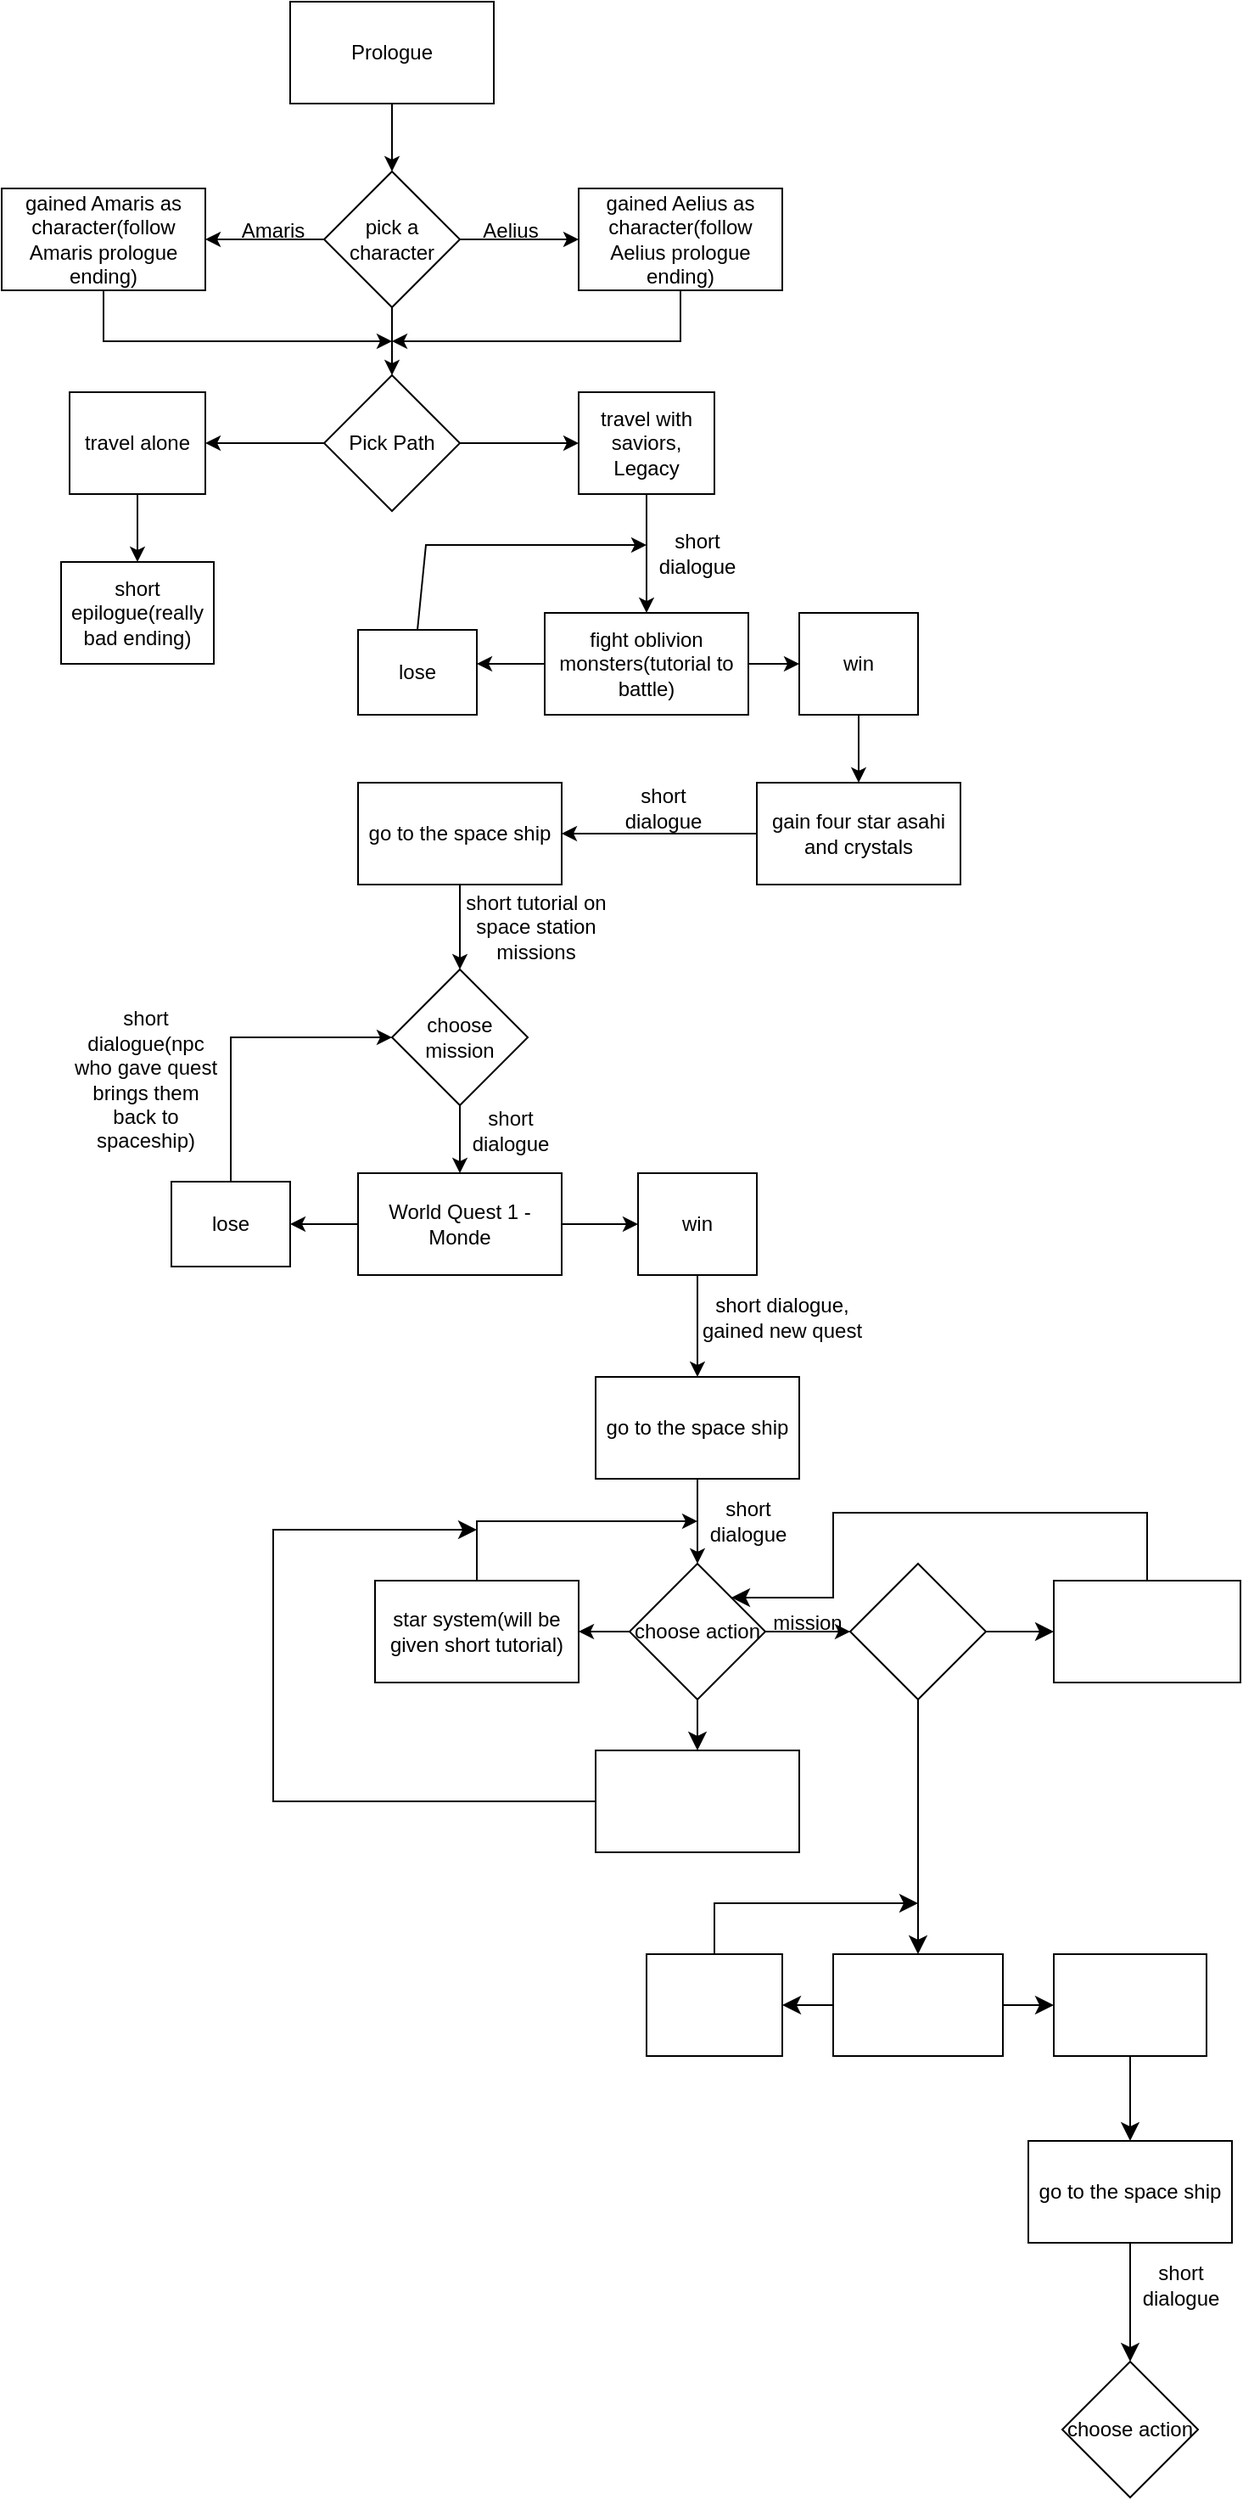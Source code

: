 <mxfile version="24.2.3" type="github">
  <diagram id="C5RBs43oDa-KdzZeNtuy" name="Flowchart">
    <mxGraphModel dx="1785" dy="911" grid="1" gridSize="10" guides="1" tooltips="1" connect="1" arrows="1" fold="1" page="1" pageScale="1" pageWidth="3300" pageHeight="4681" math="0" shadow="0">
      <root>
        <mxCell id="WIyWlLk6GJQsqaUBKTNV-0" />
        <mxCell id="WIyWlLk6GJQsqaUBKTNV-1" parent="WIyWlLk6GJQsqaUBKTNV-0" />
        <mxCell id="eBmnW1i_nvroXhUuj0xD-0" value="Prologue" style="rounded=0;whiteSpace=wrap;html=1;" parent="WIyWlLk6GJQsqaUBKTNV-1" vertex="1">
          <mxGeometry x="330" y="60" width="120" height="60" as="geometry" />
        </mxCell>
        <mxCell id="eBmnW1i_nvroXhUuj0xD-1" value="" style="endArrow=classic;html=1;rounded=0;exitX=0.5;exitY=1;exitDx=0;exitDy=0;" parent="WIyWlLk6GJQsqaUBKTNV-1" source="eBmnW1i_nvroXhUuj0xD-0" edge="1">
          <mxGeometry width="50" height="50" relative="1" as="geometry">
            <mxPoint x="390" y="410" as="sourcePoint" />
            <mxPoint x="390" y="160" as="targetPoint" />
          </mxGeometry>
        </mxCell>
        <mxCell id="eBmnW1i_nvroXhUuj0xD-2" value="pick a character" style="rhombus;whiteSpace=wrap;html=1;" parent="WIyWlLk6GJQsqaUBKTNV-1" vertex="1">
          <mxGeometry x="350" y="160" width="80" height="80" as="geometry" />
        </mxCell>
        <mxCell id="eBmnW1i_nvroXhUuj0xD-3" value="" style="endArrow=classic;html=1;rounded=0;exitX=0;exitY=0.5;exitDx=0;exitDy=0;" parent="WIyWlLk6GJQsqaUBKTNV-1" source="eBmnW1i_nvroXhUuj0xD-2" edge="1">
          <mxGeometry width="50" height="50" relative="1" as="geometry">
            <mxPoint x="390" y="220" as="sourcePoint" />
            <mxPoint x="280" y="200" as="targetPoint" />
          </mxGeometry>
        </mxCell>
        <mxCell id="eBmnW1i_nvroXhUuj0xD-4" value="Amaris" style="text;html=1;align=center;verticalAlign=middle;whiteSpace=wrap;rounded=0;" parent="WIyWlLk6GJQsqaUBKTNV-1" vertex="1">
          <mxGeometry x="290" y="180" width="60" height="30" as="geometry" />
        </mxCell>
        <mxCell id="eBmnW1i_nvroXhUuj0xD-5" value="gained Amaris as character(follow Amaris prologue ending)" style="rounded=0;whiteSpace=wrap;html=1;" parent="WIyWlLk6GJQsqaUBKTNV-1" vertex="1">
          <mxGeometry x="160" y="170" width="120" height="60" as="geometry" />
        </mxCell>
        <mxCell id="eBmnW1i_nvroXhUuj0xD-6" value="" style="endArrow=classic;html=1;rounded=0;exitX=1;exitY=0.5;exitDx=0;exitDy=0;" parent="WIyWlLk6GJQsqaUBKTNV-1" source="eBmnW1i_nvroXhUuj0xD-2" edge="1">
          <mxGeometry width="50" height="50" relative="1" as="geometry">
            <mxPoint x="390" y="220" as="sourcePoint" />
            <mxPoint x="500" y="200" as="targetPoint" />
          </mxGeometry>
        </mxCell>
        <mxCell id="eBmnW1i_nvroXhUuj0xD-7" value="Aelius" style="text;html=1;align=center;verticalAlign=middle;whiteSpace=wrap;rounded=0;" parent="WIyWlLk6GJQsqaUBKTNV-1" vertex="1">
          <mxGeometry x="430" y="180" width="60" height="30" as="geometry" />
        </mxCell>
        <mxCell id="eBmnW1i_nvroXhUuj0xD-8" value="gained Aelius as character(follow Aelius prologue ending)" style="rounded=0;whiteSpace=wrap;html=1;" parent="WIyWlLk6GJQsqaUBKTNV-1" vertex="1">
          <mxGeometry x="500" y="170" width="120" height="60" as="geometry" />
        </mxCell>
        <mxCell id="eBmnW1i_nvroXhUuj0xD-10" value="" style="endArrow=classic;html=1;rounded=0;exitX=0.5;exitY=1;exitDx=0;exitDy=0;" parent="WIyWlLk6GJQsqaUBKTNV-1" source="eBmnW1i_nvroXhUuj0xD-5" edge="1">
          <mxGeometry width="50" height="50" relative="1" as="geometry">
            <mxPoint x="195" y="300" as="sourcePoint" />
            <mxPoint x="390" y="260" as="targetPoint" />
            <Array as="points">
              <mxPoint x="220" y="260" />
            </Array>
          </mxGeometry>
        </mxCell>
        <mxCell id="eBmnW1i_nvroXhUuj0xD-11" value="" style="endArrow=classic;html=1;rounded=0;exitX=0.5;exitY=1;exitDx=0;exitDy=0;" parent="WIyWlLk6GJQsqaUBKTNV-1" edge="1">
          <mxGeometry width="50" height="50" relative="1" as="geometry">
            <mxPoint x="560" y="230" as="sourcePoint" />
            <mxPoint x="390" y="260" as="targetPoint" />
            <Array as="points">
              <mxPoint x="560" y="260" />
            </Array>
          </mxGeometry>
        </mxCell>
        <mxCell id="eBmnW1i_nvroXhUuj0xD-12" value="" style="endArrow=classic;html=1;rounded=0;exitX=0.5;exitY=1;exitDx=0;exitDy=0;" parent="WIyWlLk6GJQsqaUBKTNV-1" source="eBmnW1i_nvroXhUuj0xD-2" edge="1">
          <mxGeometry width="50" height="50" relative="1" as="geometry">
            <mxPoint x="390" y="220" as="sourcePoint" />
            <mxPoint x="390" y="280" as="targetPoint" />
          </mxGeometry>
        </mxCell>
        <mxCell id="eBmnW1i_nvroXhUuj0xD-15" style="edgeStyle=orthogonalEdgeStyle;rounded=0;orthogonalLoop=1;jettySize=auto;html=1;" parent="WIyWlLk6GJQsqaUBKTNV-1" source="eBmnW1i_nvroXhUuj0xD-13" edge="1">
          <mxGeometry relative="1" as="geometry">
            <mxPoint x="280" y="320" as="targetPoint" />
          </mxGeometry>
        </mxCell>
        <mxCell id="eBmnW1i_nvroXhUuj0xD-16" style="edgeStyle=orthogonalEdgeStyle;rounded=0;orthogonalLoop=1;jettySize=auto;html=1;" parent="WIyWlLk6GJQsqaUBKTNV-1" source="eBmnW1i_nvroXhUuj0xD-13" edge="1">
          <mxGeometry relative="1" as="geometry">
            <mxPoint x="500" y="320" as="targetPoint" />
          </mxGeometry>
        </mxCell>
        <mxCell id="eBmnW1i_nvroXhUuj0xD-13" value="Pick Path" style="rhombus;whiteSpace=wrap;html=1;" parent="WIyWlLk6GJQsqaUBKTNV-1" vertex="1">
          <mxGeometry x="350" y="280" width="80" height="80" as="geometry" />
        </mxCell>
        <mxCell id="eBmnW1i_nvroXhUuj0xD-17" value="travel alone" style="rounded=0;whiteSpace=wrap;html=1;" parent="WIyWlLk6GJQsqaUBKTNV-1" vertex="1">
          <mxGeometry x="200" y="290" width="80" height="60" as="geometry" />
        </mxCell>
        <mxCell id="eBmnW1i_nvroXhUuj0xD-18" value="" style="endArrow=classic;html=1;rounded=0;exitX=0.5;exitY=1;exitDx=0;exitDy=0;" parent="WIyWlLk6GJQsqaUBKTNV-1" source="eBmnW1i_nvroXhUuj0xD-17" edge="1">
          <mxGeometry width="50" height="50" relative="1" as="geometry">
            <mxPoint x="390" y="320" as="sourcePoint" />
            <mxPoint x="240" y="390" as="targetPoint" />
          </mxGeometry>
        </mxCell>
        <mxCell id="eBmnW1i_nvroXhUuj0xD-19" value="short epilogue(really bad ending)" style="rounded=0;whiteSpace=wrap;html=1;" parent="WIyWlLk6GJQsqaUBKTNV-1" vertex="1">
          <mxGeometry x="195" y="390" width="90" height="60" as="geometry" />
        </mxCell>
        <mxCell id="eBmnW1i_nvroXhUuj0xD-20" value="travel with saviors, Legacy" style="rounded=0;whiteSpace=wrap;html=1;" parent="WIyWlLk6GJQsqaUBKTNV-1" vertex="1">
          <mxGeometry x="500" y="290" width="80" height="60" as="geometry" />
        </mxCell>
        <mxCell id="eBmnW1i_nvroXhUuj0xD-25" style="edgeStyle=orthogonalEdgeStyle;rounded=0;orthogonalLoop=1;jettySize=auto;html=1;exitX=0;exitY=0.5;exitDx=0;exitDy=0;" parent="WIyWlLk6GJQsqaUBKTNV-1" source="eBmnW1i_nvroXhUuj0xD-21" edge="1">
          <mxGeometry relative="1" as="geometry">
            <mxPoint x="440" y="450" as="targetPoint" />
          </mxGeometry>
        </mxCell>
        <mxCell id="eBmnW1i_nvroXhUuj0xD-26" style="edgeStyle=orthogonalEdgeStyle;rounded=0;orthogonalLoop=1;jettySize=auto;html=1;exitX=1;exitY=0.5;exitDx=0;exitDy=0;" parent="WIyWlLk6GJQsqaUBKTNV-1" source="eBmnW1i_nvroXhUuj0xD-21" edge="1">
          <mxGeometry relative="1" as="geometry">
            <mxPoint x="630" y="450" as="targetPoint" />
          </mxGeometry>
        </mxCell>
        <mxCell id="eBmnW1i_nvroXhUuj0xD-21" value="fight oblivion monsters(tutorial to battle)" style="rounded=0;whiteSpace=wrap;html=1;" parent="WIyWlLk6GJQsqaUBKTNV-1" vertex="1">
          <mxGeometry x="480" y="420" width="120" height="60" as="geometry" />
        </mxCell>
        <mxCell id="eBmnW1i_nvroXhUuj0xD-24" value="" style="endArrow=classic;html=1;rounded=0;exitX=0.5;exitY=1;exitDx=0;exitDy=0;entryX=0.5;entryY=0;entryDx=0;entryDy=0;" parent="WIyWlLk6GJQsqaUBKTNV-1" source="eBmnW1i_nvroXhUuj0xD-20" target="eBmnW1i_nvroXhUuj0xD-21" edge="1">
          <mxGeometry width="50" height="50" relative="1" as="geometry">
            <mxPoint x="550" y="440" as="sourcePoint" />
            <mxPoint x="560" y="440" as="targetPoint" />
            <Array as="points">
              <mxPoint x="540" y="390" />
            </Array>
          </mxGeometry>
        </mxCell>
        <mxCell id="eBmnW1i_nvroXhUuj0xD-27" value="lose" style="rounded=0;whiteSpace=wrap;html=1;" parent="WIyWlLk6GJQsqaUBKTNV-1" vertex="1">
          <mxGeometry x="370" y="430" width="70" height="50" as="geometry" />
        </mxCell>
        <mxCell id="eBmnW1i_nvroXhUuj0xD-29" value="" style="endArrow=classic;html=1;rounded=0;exitX=0.5;exitY=0;exitDx=0;exitDy=0;" parent="WIyWlLk6GJQsqaUBKTNV-1" source="eBmnW1i_nvroXhUuj0xD-27" edge="1">
          <mxGeometry width="50" height="50" relative="1" as="geometry">
            <mxPoint x="400" y="420" as="sourcePoint" />
            <mxPoint x="540" y="380" as="targetPoint" />
            <Array as="points">
              <mxPoint x="410" y="380" />
            </Array>
          </mxGeometry>
        </mxCell>
        <mxCell id="eBmnW1i_nvroXhUuj0xD-30" value="win" style="rounded=0;whiteSpace=wrap;html=1;" parent="WIyWlLk6GJQsqaUBKTNV-1" vertex="1">
          <mxGeometry x="630" y="420" width="70" height="60" as="geometry" />
        </mxCell>
        <mxCell id="eBmnW1i_nvroXhUuj0xD-31" value="" style="endArrow=classic;html=1;rounded=0;exitX=0.5;exitY=1;exitDx=0;exitDy=0;" parent="WIyWlLk6GJQsqaUBKTNV-1" source="eBmnW1i_nvroXhUuj0xD-30" edge="1">
          <mxGeometry width="50" height="50" relative="1" as="geometry">
            <mxPoint x="390" y="520" as="sourcePoint" />
            <mxPoint x="665" y="520" as="targetPoint" />
          </mxGeometry>
        </mxCell>
        <mxCell id="eBmnW1i_nvroXhUuj0xD-34" style="edgeStyle=orthogonalEdgeStyle;rounded=0;orthogonalLoop=1;jettySize=auto;html=1;" parent="WIyWlLk6GJQsqaUBKTNV-1" source="eBmnW1i_nvroXhUuj0xD-32" target="eBmnW1i_nvroXhUuj0xD-33" edge="1">
          <mxGeometry relative="1" as="geometry" />
        </mxCell>
        <mxCell id="eBmnW1i_nvroXhUuj0xD-32" value="gain four star asahi and crystals" style="rounded=0;whiteSpace=wrap;html=1;" parent="WIyWlLk6GJQsqaUBKTNV-1" vertex="1">
          <mxGeometry x="605" y="520" width="120" height="60" as="geometry" />
        </mxCell>
        <mxCell id="eBmnW1i_nvroXhUuj0xD-33" value="go to the space ship" style="rounded=0;whiteSpace=wrap;html=1;" parent="WIyWlLk6GJQsqaUBKTNV-1" vertex="1">
          <mxGeometry x="370" y="520" width="120" height="60" as="geometry" />
        </mxCell>
        <mxCell id="eBmnW1i_nvroXhUuj0xD-35" value="short dialogue" style="text;html=1;align=center;verticalAlign=middle;whiteSpace=wrap;rounded=0;" parent="WIyWlLk6GJQsqaUBKTNV-1" vertex="1">
          <mxGeometry x="520" y="520" width="60" height="30" as="geometry" />
        </mxCell>
        <mxCell id="eBmnW1i_nvroXhUuj0xD-36" value="short dialogue" style="text;html=1;align=center;verticalAlign=middle;whiteSpace=wrap;rounded=0;" parent="WIyWlLk6GJQsqaUBKTNV-1" vertex="1">
          <mxGeometry x="540" y="370" width="60" height="30" as="geometry" />
        </mxCell>
        <mxCell id="eBmnW1i_nvroXhUuj0xD-37" value="" style="endArrow=classic;html=1;rounded=0;exitX=0.5;exitY=1;exitDx=0;exitDy=0;" parent="WIyWlLk6GJQsqaUBKTNV-1" source="eBmnW1i_nvroXhUuj0xD-33" edge="1">
          <mxGeometry width="50" height="50" relative="1" as="geometry">
            <mxPoint x="390" y="520" as="sourcePoint" />
            <mxPoint x="430" y="630" as="targetPoint" />
          </mxGeometry>
        </mxCell>
        <mxCell id="eBmnW1i_nvroXhUuj0xD-43" style="edgeStyle=orthogonalEdgeStyle;rounded=0;orthogonalLoop=1;jettySize=auto;html=1;exitX=0.5;exitY=1;exitDx=0;exitDy=0;entryX=0.5;entryY=0;entryDx=0;entryDy=0;" parent="WIyWlLk6GJQsqaUBKTNV-1" source="eBmnW1i_nvroXhUuj0xD-38" target="eBmnW1i_nvroXhUuj0xD-41" edge="1">
          <mxGeometry relative="1" as="geometry" />
        </mxCell>
        <mxCell id="eBmnW1i_nvroXhUuj0xD-38" value="choose mission" style="rhombus;whiteSpace=wrap;html=1;" parent="WIyWlLk6GJQsqaUBKTNV-1" vertex="1">
          <mxGeometry x="390" y="630" width="80" height="80" as="geometry" />
        </mxCell>
        <mxCell id="eBmnW1i_nvroXhUuj0xD-39" value="short tutorial on space station missions" style="text;html=1;align=center;verticalAlign=middle;whiteSpace=wrap;rounded=0;" parent="WIyWlLk6GJQsqaUBKTNV-1" vertex="1">
          <mxGeometry x="420" y="590" width="110" height="30" as="geometry" />
        </mxCell>
        <mxCell id="eBmnW1i_nvroXhUuj0xD-50" style="edgeStyle=orthogonalEdgeStyle;rounded=0;orthogonalLoop=1;jettySize=auto;html=1;exitX=1;exitY=0.5;exitDx=0;exitDy=0;entryX=0;entryY=0.5;entryDx=0;entryDy=0;" parent="WIyWlLk6GJQsqaUBKTNV-1" source="eBmnW1i_nvroXhUuj0xD-41" target="eBmnW1i_nvroXhUuj0xD-49" edge="1">
          <mxGeometry relative="1" as="geometry" />
        </mxCell>
        <mxCell id="eBmnW1i_nvroXhUuj0xD-41" value="World Quest 1 - Monde" style="rounded=0;whiteSpace=wrap;html=1;" parent="WIyWlLk6GJQsqaUBKTNV-1" vertex="1">
          <mxGeometry x="370" y="750" width="120" height="60" as="geometry" />
        </mxCell>
        <mxCell id="eBmnW1i_nvroXhUuj0xD-44" value="lose" style="rounded=0;whiteSpace=wrap;html=1;" parent="WIyWlLk6GJQsqaUBKTNV-1" vertex="1">
          <mxGeometry x="260" y="755" width="70" height="50" as="geometry" />
        </mxCell>
        <mxCell id="eBmnW1i_nvroXhUuj0xD-46" value="" style="endArrow=classic;html=1;rounded=0;exitX=0;exitY=0.5;exitDx=0;exitDy=0;entryX=1;entryY=0.5;entryDx=0;entryDy=0;" parent="WIyWlLk6GJQsqaUBKTNV-1" source="eBmnW1i_nvroXhUuj0xD-41" target="eBmnW1i_nvroXhUuj0xD-44" edge="1">
          <mxGeometry width="50" height="50" relative="1" as="geometry">
            <mxPoint x="390" y="620" as="sourcePoint" />
            <mxPoint x="440" y="570" as="targetPoint" />
          </mxGeometry>
        </mxCell>
        <mxCell id="eBmnW1i_nvroXhUuj0xD-47" value="" style="endArrow=classic;html=1;rounded=0;exitX=0.5;exitY=0;exitDx=0;exitDy=0;" parent="WIyWlLk6GJQsqaUBKTNV-1" source="eBmnW1i_nvroXhUuj0xD-44" target="eBmnW1i_nvroXhUuj0xD-38" edge="1">
          <mxGeometry width="50" height="50" relative="1" as="geometry">
            <mxPoint x="390" y="620" as="sourcePoint" />
            <mxPoint x="430" y="730" as="targetPoint" />
            <Array as="points">
              <mxPoint x="295" y="670" />
            </Array>
          </mxGeometry>
        </mxCell>
        <mxCell id="eBmnW1i_nvroXhUuj0xD-48" value="short dialogue(npc who gave quest brings them back to spaceship)" style="text;html=1;align=center;verticalAlign=middle;whiteSpace=wrap;rounded=0;" parent="WIyWlLk6GJQsqaUBKTNV-1" vertex="1">
          <mxGeometry x="200" y="680" width="90" height="30" as="geometry" />
        </mxCell>
        <mxCell id="eBmnW1i_nvroXhUuj0xD-49" value="win" style="rounded=0;whiteSpace=wrap;html=1;" parent="WIyWlLk6GJQsqaUBKTNV-1" vertex="1">
          <mxGeometry x="535" y="750" width="70" height="60" as="geometry" />
        </mxCell>
        <mxCell id="eBmnW1i_nvroXhUuj0xD-54" style="edgeStyle=orthogonalEdgeStyle;rounded=0;orthogonalLoop=1;jettySize=auto;html=1;exitX=0.5;exitY=1;exitDx=0;exitDy=0;" parent="WIyWlLk6GJQsqaUBKTNV-1" source="eBmnW1i_nvroXhUuj0xD-51" edge="1">
          <mxGeometry relative="1" as="geometry">
            <mxPoint x="570" y="980" as="targetPoint" />
          </mxGeometry>
        </mxCell>
        <mxCell id="eBmnW1i_nvroXhUuj0xD-51" value="go to the space ship" style="rounded=0;whiteSpace=wrap;html=1;" parent="WIyWlLk6GJQsqaUBKTNV-1" vertex="1">
          <mxGeometry x="510" y="870" width="120" height="60" as="geometry" />
        </mxCell>
        <mxCell id="eBmnW1i_nvroXhUuj0xD-52" value="" style="endArrow=classic;html=1;rounded=0;exitX=0.5;exitY=1;exitDx=0;exitDy=0;entryX=0.5;entryY=0;entryDx=0;entryDy=0;" parent="WIyWlLk6GJQsqaUBKTNV-1" source="eBmnW1i_nvroXhUuj0xD-49" target="eBmnW1i_nvroXhUuj0xD-51" edge="1">
          <mxGeometry width="50" height="50" relative="1" as="geometry">
            <mxPoint x="390" y="820" as="sourcePoint" />
            <mxPoint x="440" y="770" as="targetPoint" />
          </mxGeometry>
        </mxCell>
        <mxCell id="eBmnW1i_nvroXhUuj0xD-53" value="short dialogue, gained new quest" style="text;html=1;align=center;verticalAlign=middle;whiteSpace=wrap;rounded=0;" parent="WIyWlLk6GJQsqaUBKTNV-1" vertex="1">
          <mxGeometry x="570" y="820" width="100" height="30" as="geometry" />
        </mxCell>
        <mxCell id="eBmnW1i_nvroXhUuj0xD-58" style="edgeStyle=orthogonalEdgeStyle;rounded=0;orthogonalLoop=1;jettySize=auto;html=1;exitX=0;exitY=0.5;exitDx=0;exitDy=0;" parent="WIyWlLk6GJQsqaUBKTNV-1" source="eBmnW1i_nvroXhUuj0xD-55" edge="1">
          <mxGeometry relative="1" as="geometry">
            <mxPoint x="500" y="1020" as="targetPoint" />
          </mxGeometry>
        </mxCell>
        <mxCell id="eBmnW1i_nvroXhUuj0xD-59" style="edgeStyle=orthogonalEdgeStyle;rounded=0;orthogonalLoop=1;jettySize=auto;html=1;exitX=1;exitY=0.5;exitDx=0;exitDy=0;entryX=0;entryY=0.5;entryDx=0;entryDy=0;" parent="WIyWlLk6GJQsqaUBKTNV-1" source="eBmnW1i_nvroXhUuj0xD-55" edge="1">
          <mxGeometry relative="1" as="geometry">
            <mxPoint x="660" y="1020" as="targetPoint" />
          </mxGeometry>
        </mxCell>
        <mxCell id="JB6uiVMoaFN4JNbeCVoE-5" style="edgeStyle=none;curved=1;rounded=0;orthogonalLoop=1;jettySize=auto;html=1;fontSize=12;startSize=8;endSize=8;" edge="1" parent="WIyWlLk6GJQsqaUBKTNV-1" source="eBmnW1i_nvroXhUuj0xD-55">
          <mxGeometry relative="1" as="geometry">
            <mxPoint x="570" y="1090" as="targetPoint" />
          </mxGeometry>
        </mxCell>
        <mxCell id="eBmnW1i_nvroXhUuj0xD-55" value="choose action" style="rhombus;whiteSpace=wrap;html=1;" parent="WIyWlLk6GJQsqaUBKTNV-1" vertex="1">
          <mxGeometry x="530" y="980" width="80" height="80" as="geometry" />
        </mxCell>
        <mxCell id="eBmnW1i_nvroXhUuj0xD-56" value="short dialogue" style="text;html=1;align=center;verticalAlign=middle;whiteSpace=wrap;rounded=0;" parent="WIyWlLk6GJQsqaUBKTNV-1" vertex="1">
          <mxGeometry x="430" y="710" width="60" height="30" as="geometry" />
        </mxCell>
        <mxCell id="eBmnW1i_nvroXhUuj0xD-57" value="short dialogue" style="text;html=1;align=center;verticalAlign=middle;whiteSpace=wrap;rounded=0;" parent="WIyWlLk6GJQsqaUBKTNV-1" vertex="1">
          <mxGeometry x="570" y="940" width="60" height="30" as="geometry" />
        </mxCell>
        <mxCell id="eBmnW1i_nvroXhUuj0xD-60" value="star system(will be given short tutorial)" style="rounded=0;whiteSpace=wrap;html=1;" parent="WIyWlLk6GJQsqaUBKTNV-1" vertex="1">
          <mxGeometry x="380" y="990" width="120" height="60" as="geometry" />
        </mxCell>
        <mxCell id="eBmnW1i_nvroXhUuj0xD-61" value="" style="endArrow=classic;html=1;rounded=0;exitX=0.5;exitY=0;exitDx=0;exitDy=0;entryX=0;entryY=0.5;entryDx=0;entryDy=0;" parent="WIyWlLk6GJQsqaUBKTNV-1" source="eBmnW1i_nvroXhUuj0xD-60" target="eBmnW1i_nvroXhUuj0xD-57" edge="1">
          <mxGeometry width="50" height="50" relative="1" as="geometry">
            <mxPoint x="390" y="1020" as="sourcePoint" />
            <mxPoint x="440" y="970" as="targetPoint" />
            <Array as="points">
              <mxPoint x="440" y="955" />
              <mxPoint x="510" y="955" />
            </Array>
          </mxGeometry>
        </mxCell>
        <mxCell id="aCZ4d9Rn6zxCxaeqEbeV-0" style="edgeStyle=none;curved=1;rounded=0;orthogonalLoop=1;jettySize=auto;html=1;fontSize=12;startSize=8;endSize=8;exitX=0.5;exitY=1;exitDx=0;exitDy=0;entryX=0.5;entryY=0;entryDx=0;entryDy=0;" parent="WIyWlLk6GJQsqaUBKTNV-1" source="aCZ4d9Rn6zxCxaeqEbeV-3" edge="1" target="OLdwiSYjOBB-qDyxP42_-0">
          <mxGeometry relative="1" as="geometry">
            <mxPoint x="700" y="1090" as="targetPoint" />
            <mxPoint x="720" y="1050" as="sourcePoint" />
          </mxGeometry>
        </mxCell>
        <mxCell id="aCZ4d9Rn6zxCxaeqEbeV-2" style="edgeStyle=none;curved=1;rounded=0;orthogonalLoop=1;jettySize=auto;html=1;fontSize=12;startSize=8;endSize=8;exitX=1;exitY=0.5;exitDx=0;exitDy=0;" parent="WIyWlLk6GJQsqaUBKTNV-1" source="aCZ4d9Rn6zxCxaeqEbeV-3" edge="1">
          <mxGeometry relative="1" as="geometry">
            <mxPoint x="780" y="1020" as="targetPoint" />
            <mxPoint x="780" y="1020" as="sourcePoint" />
          </mxGeometry>
        </mxCell>
        <mxCell id="eBmnW1i_nvroXhUuj0xD-63" value="mission" style="text;html=1;align=center;verticalAlign=middle;whiteSpace=wrap;rounded=0;" parent="WIyWlLk6GJQsqaUBKTNV-1" vertex="1">
          <mxGeometry x="605" y="1000" width="60" height="30" as="geometry" />
        </mxCell>
        <mxCell id="aCZ4d9Rn6zxCxaeqEbeV-3" value="" style="rhombus;whiteSpace=wrap;html=1;" parent="WIyWlLk6GJQsqaUBKTNV-1" vertex="1">
          <mxGeometry x="660" y="980" width="80" height="80" as="geometry" />
        </mxCell>
        <mxCell id="OLdwiSYjOBB-qDyxP42_-2" style="edgeStyle=none;curved=1;rounded=0;orthogonalLoop=1;jettySize=auto;html=1;fontSize=12;startSize=8;endSize=8;" parent="WIyWlLk6GJQsqaUBKTNV-1" source="OLdwiSYjOBB-qDyxP42_-0" edge="1">
          <mxGeometry relative="1" as="geometry">
            <mxPoint x="620" y="1240" as="targetPoint" />
          </mxGeometry>
        </mxCell>
        <mxCell id="OLdwiSYjOBB-qDyxP42_-3" style="edgeStyle=none;curved=1;rounded=0;orthogonalLoop=1;jettySize=auto;html=1;fontSize=12;startSize=8;endSize=8;" parent="WIyWlLk6GJQsqaUBKTNV-1" source="OLdwiSYjOBB-qDyxP42_-0" target="OLdwiSYjOBB-qDyxP42_-4" edge="1">
          <mxGeometry relative="1" as="geometry">
            <mxPoint x="780" y="1240" as="targetPoint" />
          </mxGeometry>
        </mxCell>
        <mxCell id="OLdwiSYjOBB-qDyxP42_-0" value="" style="rounded=0;whiteSpace=wrap;html=1;" parent="WIyWlLk6GJQsqaUBKTNV-1" vertex="1">
          <mxGeometry x="650" y="1210" width="100" height="60" as="geometry" />
        </mxCell>
        <mxCell id="OLdwiSYjOBB-qDyxP42_-1" value="" style="rounded=0;whiteSpace=wrap;html=1;" parent="WIyWlLk6GJQsqaUBKTNV-1" vertex="1">
          <mxGeometry x="780" y="990" width="110" height="60" as="geometry" />
        </mxCell>
        <mxCell id="JB6uiVMoaFN4JNbeCVoE-0" style="edgeStyle=none;curved=1;rounded=0;orthogonalLoop=1;jettySize=auto;html=1;fontSize=12;startSize=8;endSize=8;" edge="1" parent="WIyWlLk6GJQsqaUBKTNV-1" source="OLdwiSYjOBB-qDyxP42_-4">
          <mxGeometry relative="1" as="geometry">
            <mxPoint x="825" y="1320" as="targetPoint" />
          </mxGeometry>
        </mxCell>
        <mxCell id="OLdwiSYjOBB-qDyxP42_-4" value="" style="rounded=0;whiteSpace=wrap;html=1;" parent="WIyWlLk6GJQsqaUBKTNV-1" vertex="1">
          <mxGeometry x="780" y="1210" width="90" height="60" as="geometry" />
        </mxCell>
        <mxCell id="OLdwiSYjOBB-qDyxP42_-5" value="" style="rounded=0;whiteSpace=wrap;html=1;" parent="WIyWlLk6GJQsqaUBKTNV-1" vertex="1">
          <mxGeometry x="540" y="1210" width="80" height="60" as="geometry" />
        </mxCell>
        <mxCell id="OLdwiSYjOBB-qDyxP42_-7" value="" style="edgeStyle=segmentEdgeStyle;endArrow=classic;html=1;curved=0;rounded=0;endSize=8;startSize=8;sourcePerimeterSpacing=0;targetPerimeterSpacing=0;fontSize=12;exitX=0.5;exitY=0;exitDx=0;exitDy=0;" parent="WIyWlLk6GJQsqaUBKTNV-1" edge="1" source="OLdwiSYjOBB-qDyxP42_-5">
          <mxGeometry width="140" relative="1" as="geometry">
            <mxPoint x="580" y="1090" as="sourcePoint" />
            <mxPoint x="700" y="1180" as="targetPoint" />
            <Array as="points">
              <mxPoint x="580" y="1180" />
              <mxPoint x="700" y="1180" />
            </Array>
          </mxGeometry>
        </mxCell>
        <mxCell id="OLdwiSYjOBB-qDyxP42_-8" value="" style="edgeStyle=segmentEdgeStyle;endArrow=classic;html=1;curved=0;rounded=0;endSize=8;startSize=8;sourcePerimeterSpacing=0;targetPerimeterSpacing=0;fontSize=12;exitX=0.5;exitY=0;exitDx=0;exitDy=0;" parent="WIyWlLk6GJQsqaUBKTNV-1" source="OLdwiSYjOBB-qDyxP42_-1" target="eBmnW1i_nvroXhUuj0xD-55" edge="1">
          <mxGeometry width="140" relative="1" as="geometry">
            <mxPoint x="690" y="990" as="sourcePoint" />
            <mxPoint x="630" y="990" as="targetPoint" />
            <Array as="points">
              <mxPoint x="835" y="950" />
              <mxPoint x="650" y="950" />
              <mxPoint x="650" y="1000" />
            </Array>
          </mxGeometry>
        </mxCell>
        <mxCell id="JB6uiVMoaFN4JNbeCVoE-2" style="edgeStyle=none;curved=1;rounded=0;orthogonalLoop=1;jettySize=auto;html=1;fontSize=12;startSize=8;endSize=8;" edge="1" parent="WIyWlLk6GJQsqaUBKTNV-1" source="JB6uiVMoaFN4JNbeCVoE-1">
          <mxGeometry relative="1" as="geometry">
            <mxPoint x="825" y="1450" as="targetPoint" />
          </mxGeometry>
        </mxCell>
        <mxCell id="JB6uiVMoaFN4JNbeCVoE-1" value="go to the space ship" style="rounded=0;whiteSpace=wrap;html=1;" vertex="1" parent="WIyWlLk6GJQsqaUBKTNV-1">
          <mxGeometry x="765" y="1320" width="120" height="60" as="geometry" />
        </mxCell>
        <mxCell id="JB6uiVMoaFN4JNbeCVoE-3" value="short dialogue" style="text;html=1;align=center;verticalAlign=middle;whiteSpace=wrap;rounded=0;" vertex="1" parent="WIyWlLk6GJQsqaUBKTNV-1">
          <mxGeometry x="825" y="1390" width="60" height="30" as="geometry" />
        </mxCell>
        <mxCell id="JB6uiVMoaFN4JNbeCVoE-4" value="choose action" style="rhombus;whiteSpace=wrap;html=1;" vertex="1" parent="WIyWlLk6GJQsqaUBKTNV-1">
          <mxGeometry x="785" y="1450" width="80" height="80" as="geometry" />
        </mxCell>
        <mxCell id="JB6uiVMoaFN4JNbeCVoE-6" value="" style="rounded=0;whiteSpace=wrap;html=1;" vertex="1" parent="WIyWlLk6GJQsqaUBKTNV-1">
          <mxGeometry x="510" y="1090" width="120" height="60" as="geometry" />
        </mxCell>
        <mxCell id="JB6uiVMoaFN4JNbeCVoE-8" value="" style="edgeStyle=segmentEdgeStyle;endArrow=classic;html=1;curved=0;rounded=0;endSize=8;startSize=8;sourcePerimeterSpacing=0;targetPerimeterSpacing=0;fontSize=12;exitX=0;exitY=0.5;exitDx=0;exitDy=0;" edge="1" parent="WIyWlLk6GJQsqaUBKTNV-1" source="JB6uiVMoaFN4JNbeCVoE-6">
          <mxGeometry width="140" relative="1" as="geometry">
            <mxPoint x="560" y="1020" as="sourcePoint" />
            <mxPoint x="440" y="960" as="targetPoint" />
            <Array as="points">
              <mxPoint x="320" y="1120" />
              <mxPoint x="320" y="960" />
              <mxPoint x="440" y="960" />
            </Array>
          </mxGeometry>
        </mxCell>
      </root>
    </mxGraphModel>
  </diagram>
</mxfile>
